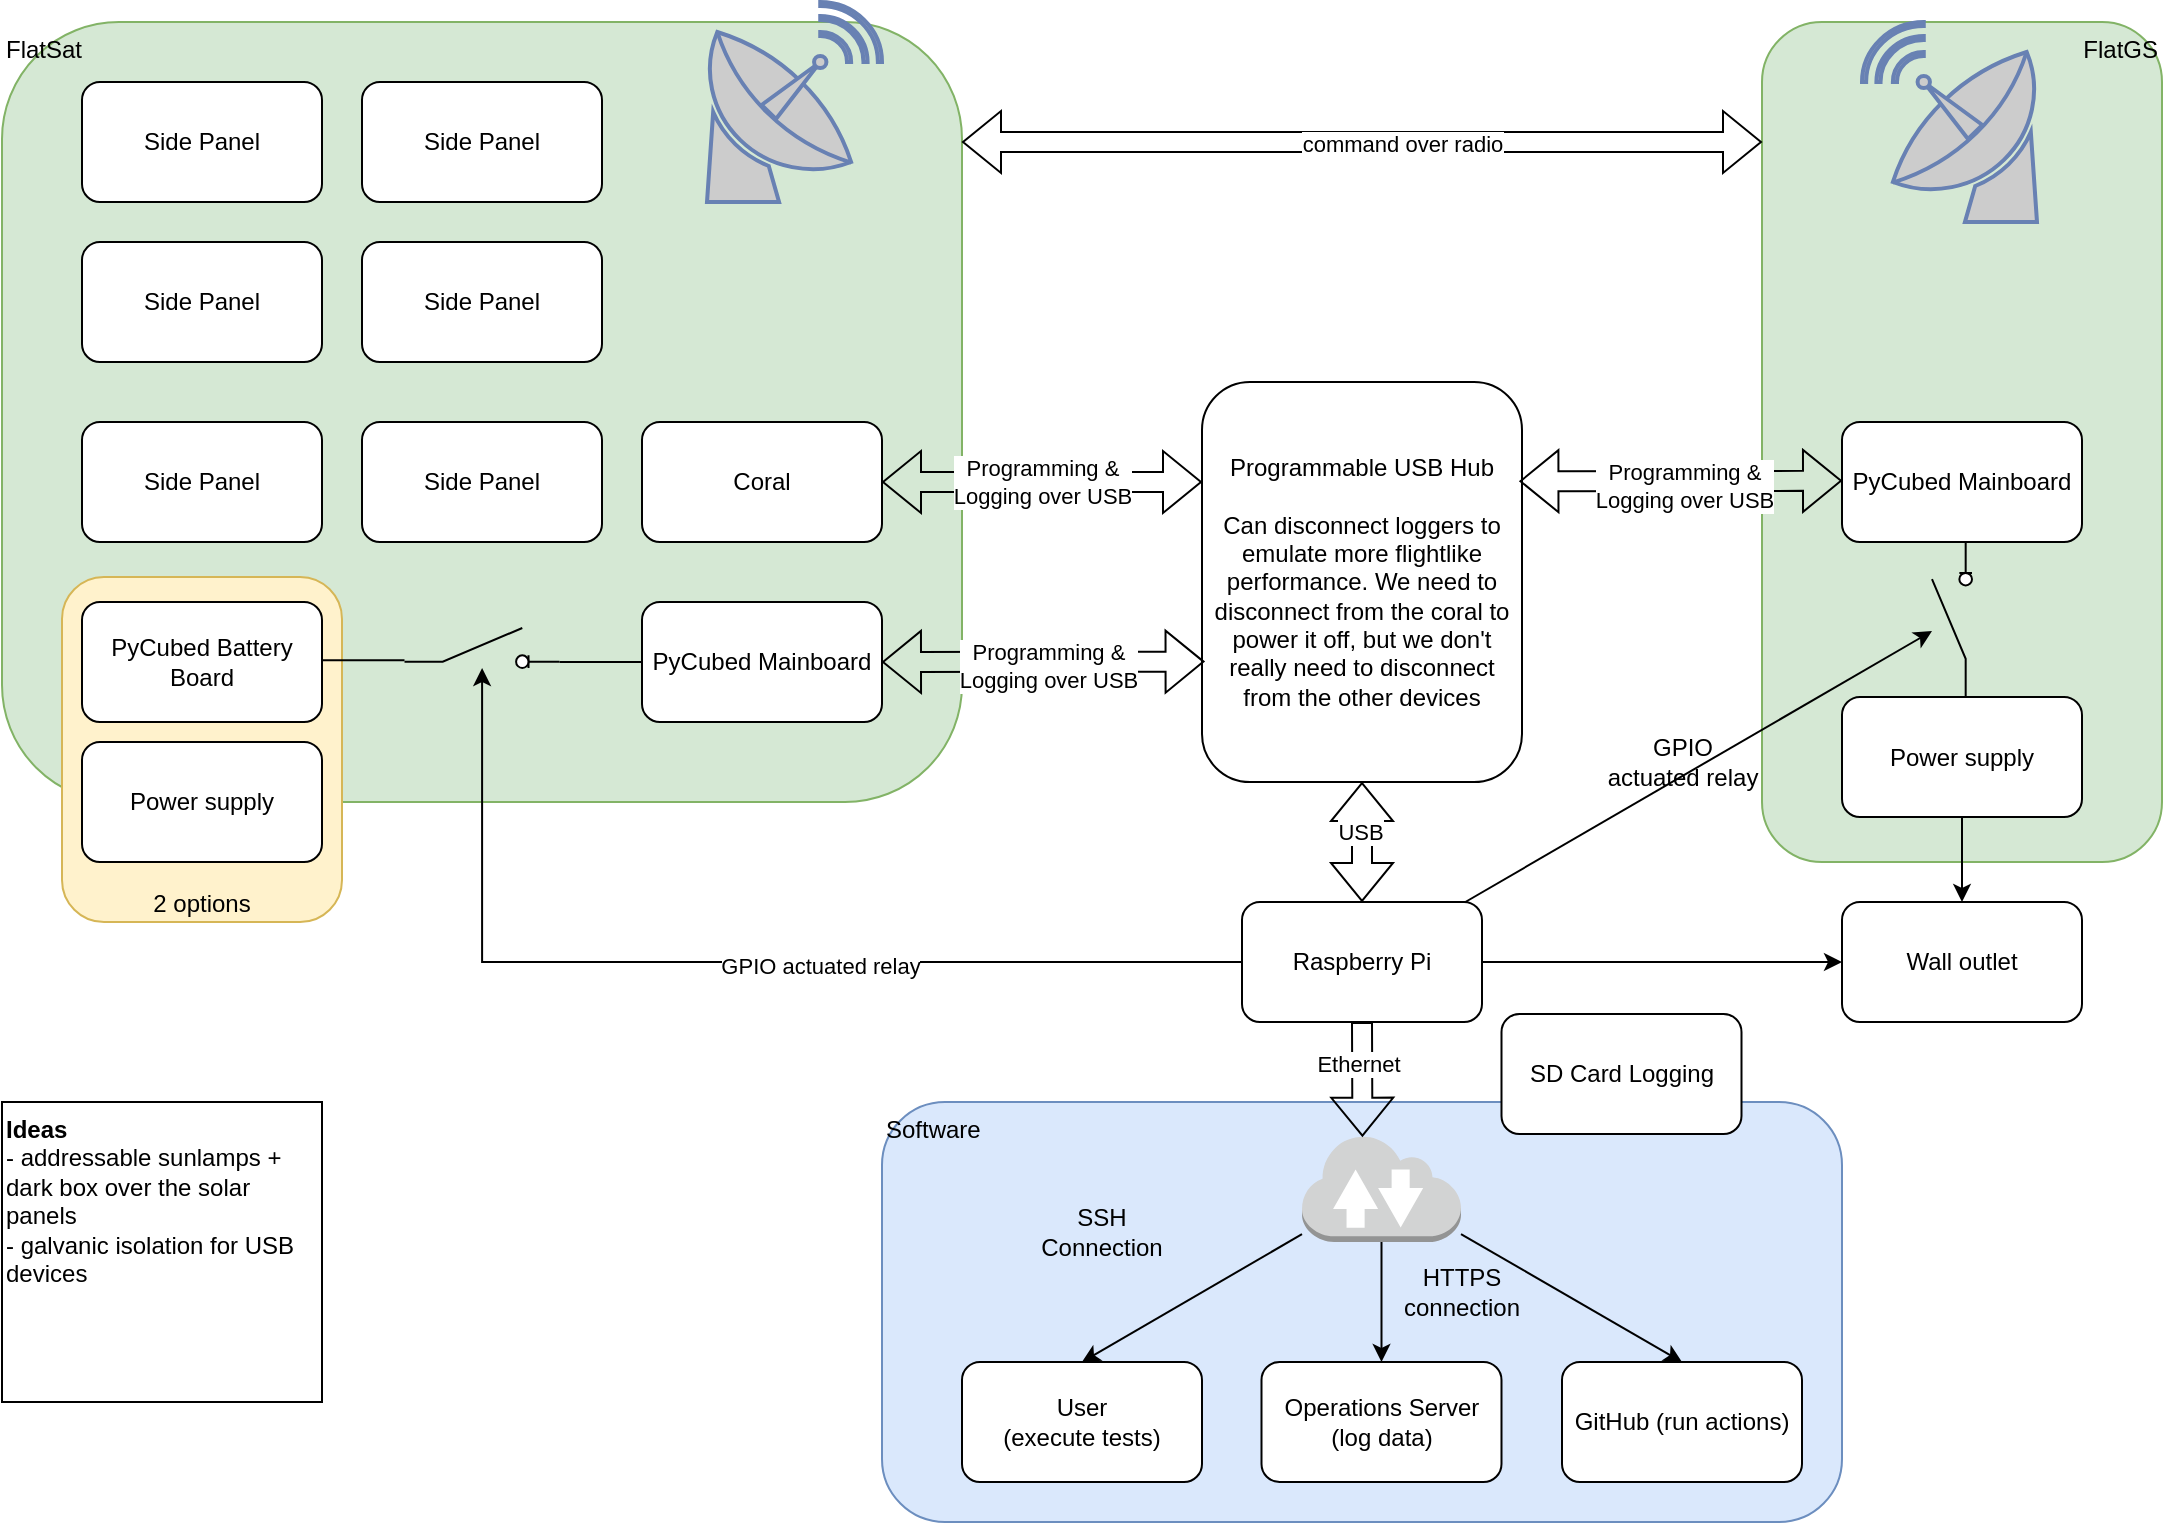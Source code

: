 <mxfile version="15.8.7" type="device"><diagram id="3gXv_E0U2F9J3nBNxkMn" name="Page-1"><mxGraphModel dx="1226" dy="848" grid="1" gridSize="10" guides="1" tooltips="1" connect="1" arrows="1" fold="1" page="1" pageScale="1" pageWidth="1100" pageHeight="850" math="0" shadow="0"><root><mxCell id="0"/><mxCell id="1" parent="0"/><mxCell id="HJOKobp3JAiFiKTwZkJy-67" value="Software" style="rounded=1;whiteSpace=wrap;html=1;fillColor=#dae8fc;strokeColor=#6c8ebf;align=left;verticalAlign=top;" parent="1" vertex="1"><mxGeometry x="480" y="560" width="480" height="210" as="geometry"/></mxCell><mxCell id="HJOKobp3JAiFiKTwZkJy-1" value="FlatSat" style="rounded=1;whiteSpace=wrap;html=1;align=left;verticalAlign=top;fillColor=#d5e8d4;strokeColor=#82b366;" parent="1" vertex="1"><mxGeometry x="40" y="20" width="480" height="390" as="geometry"/></mxCell><mxCell id="HJOKobp3JAiFiKTwZkJy-64" value="2 options" style="rounded=1;whiteSpace=wrap;html=1;fillColor=#fff2cc;strokeColor=#d6b656;verticalAlign=bottom;" parent="1" vertex="1"><mxGeometry x="70" y="297.5" width="140" height="172.5" as="geometry"/></mxCell><mxCell id="HJOKobp3JAiFiKTwZkJy-2" value="FlatGS" style="rounded=1;whiteSpace=wrap;html=1;verticalAlign=top;align=right;fillColor=#d5e8d4;strokeColor=#82b366;" parent="1" vertex="1"><mxGeometry x="920" y="20" width="200" height="420" as="geometry"/></mxCell><mxCell id="HJOKobp3JAiFiKTwZkJy-22" style="edgeStyle=orthogonalEdgeStyle;rounded=0;orthogonalLoop=1;jettySize=auto;html=1;" parent="1" source="HJOKobp3JAiFiKTwZkJy-3" target="HJOKobp3JAiFiKTwZkJy-19" edge="1"><mxGeometry relative="1" as="geometry"/></mxCell><mxCell id="HJOKobp3JAiFiKTwZkJy-23" value="GPIO actuated relay" style="edgeLabel;html=1;align=center;verticalAlign=middle;resizable=0;points=[];" parent="HJOKobp3JAiFiKTwZkJy-22" vertex="1" connectable="0"><mxGeometry x="-0.199" y="2" relative="1" as="geometry"><mxPoint as="offset"/></mxGeometry></mxCell><mxCell id="HJOKobp3JAiFiKTwZkJy-55" style="edgeStyle=none;rounded=0;orthogonalLoop=1;jettySize=auto;html=1;" parent="1" source="HJOKobp3JAiFiKTwZkJy-3" target="HJOKobp3JAiFiKTwZkJy-53" edge="1"><mxGeometry relative="1" as="geometry"/></mxCell><mxCell id="HJOKobp3JAiFiKTwZkJy-59" style="edgeStyle=none;rounded=0;orthogonalLoop=1;jettySize=auto;html=1;entryX=0;entryY=0.5;entryDx=0;entryDy=0;" parent="1" source="HJOKobp3JAiFiKTwZkJy-3" target="HJOKobp3JAiFiKTwZkJy-58" edge="1"><mxGeometry relative="1" as="geometry"/></mxCell><mxCell id="HJOKobp3JAiFiKTwZkJy-3" value="Raspberry Pi" style="rounded=1;whiteSpace=wrap;html=1;" parent="1" vertex="1"><mxGeometry x="660" y="460" width="120" height="60" as="geometry"/></mxCell><mxCell id="HJOKobp3JAiFiKTwZkJy-4" value="Programmable USB Hub&lt;br&gt;&lt;br&gt;Can disconnect loggers to emulate more flightlike performance. We need to disconnect from the coral to power it off, but we don't really need to disconnect from the other devices" style="rounded=1;whiteSpace=wrap;html=1;" parent="1" vertex="1"><mxGeometry x="640" y="200" width="160" height="200" as="geometry"/></mxCell><mxCell id="HJOKobp3JAiFiKTwZkJy-5" value="" style="shape=flexArrow;endArrow=classic;startArrow=classic;html=1;rounded=0;exitX=0.5;exitY=0;exitDx=0;exitDy=0;" parent="1" source="HJOKobp3JAiFiKTwZkJy-3" target="HJOKobp3JAiFiKTwZkJy-4" edge="1"><mxGeometry width="100" height="100" relative="1" as="geometry"><mxPoint x="650" y="440" as="sourcePoint"/><mxPoint x="750" y="340" as="targetPoint"/></mxGeometry></mxCell><mxCell id="HJOKobp3JAiFiKTwZkJy-60" value="USB" style="edgeLabel;html=1;align=center;verticalAlign=middle;resizable=0;points=[];" parent="HJOKobp3JAiFiKTwZkJy-5" vertex="1" connectable="0"><mxGeometry x="0.169" y="1" relative="1" as="geometry"><mxPoint as="offset"/></mxGeometry></mxCell><mxCell id="HJOKobp3JAiFiKTwZkJy-6" value="PyCubed Mainboard" style="rounded=1;whiteSpace=wrap;html=1;" parent="1" vertex="1"><mxGeometry x="360" y="310" width="120" height="60" as="geometry"/></mxCell><mxCell id="HJOKobp3JAiFiKTwZkJy-7" value="Coral" style="rounded=1;whiteSpace=wrap;html=1;" parent="1" vertex="1"><mxGeometry x="360" y="220" width="120" height="60" as="geometry"/></mxCell><mxCell id="HJOKobp3JAiFiKTwZkJy-9" value="PyCubed Battery Board" style="rounded=1;whiteSpace=wrap;html=1;" parent="1" vertex="1"><mxGeometry x="80" y="310" width="120" height="60" as="geometry"/></mxCell><mxCell id="HJOKobp3JAiFiKTwZkJy-11" value="Side Panel" style="rounded=1;whiteSpace=wrap;html=1;" parent="1" vertex="1"><mxGeometry x="80" y="220" width="120" height="60" as="geometry"/></mxCell><mxCell id="HJOKobp3JAiFiKTwZkJy-12" value="Side Panel" style="rounded=1;whiteSpace=wrap;html=1;" parent="1" vertex="1"><mxGeometry x="80" y="130" width="120" height="60" as="geometry"/></mxCell><mxCell id="HJOKobp3JAiFiKTwZkJy-13" value="Side Panel" style="rounded=1;whiteSpace=wrap;html=1;" parent="1" vertex="1"><mxGeometry x="80" y="50" width="120" height="60" as="geometry"/></mxCell><mxCell id="HJOKobp3JAiFiKTwZkJy-14" value="Side Panel" style="rounded=1;whiteSpace=wrap;html=1;" parent="1" vertex="1"><mxGeometry x="220" y="50" width="120" height="60" as="geometry"/></mxCell><mxCell id="HJOKobp3JAiFiKTwZkJy-15" value="Side Panel" style="rounded=1;whiteSpace=wrap;html=1;" parent="1" vertex="1"><mxGeometry x="220" y="130" width="120" height="60" as="geometry"/></mxCell><mxCell id="HJOKobp3JAiFiKTwZkJy-16" value="Side Panel" style="rounded=1;whiteSpace=wrap;html=1;" parent="1" vertex="1"><mxGeometry x="220" y="220" width="120" height="60" as="geometry"/></mxCell><mxCell id="HJOKobp3JAiFiKTwZkJy-18" value="PyCubed Mainboard" style="rounded=1;whiteSpace=wrap;html=1;" parent="1" vertex="1"><mxGeometry x="960" y="220" width="120" height="60" as="geometry"/></mxCell><mxCell id="HJOKobp3JAiFiKTwZkJy-19" value="" style="pointerEvents=1;verticalLabelPosition=bottom;shadow=0;dashed=0;align=center;html=1;verticalAlign=top;shape=mxgraph.electrical.electro-mechanical.switch_disconnector;" parent="1" vertex="1"><mxGeometry x="241.25" y="323" width="77.5" height="20" as="geometry"/></mxCell><mxCell id="HJOKobp3JAiFiKTwZkJy-20" value="" style="endArrow=none;html=1;rounded=0;entryX=0;entryY=0.5;entryDx=0;entryDy=0;" parent="1" target="HJOKobp3JAiFiKTwZkJy-6" edge="1"><mxGeometry width="50" height="50" relative="1" as="geometry"><mxPoint x="318.75" y="340" as="sourcePoint"/><mxPoint x="368.75" y="290" as="targetPoint"/></mxGeometry></mxCell><mxCell id="HJOKobp3JAiFiKTwZkJy-21" value="" style="endArrow=none;html=1;rounded=0;entryX=0;entryY=0.5;entryDx=0;entryDy=0;" parent="1" edge="1"><mxGeometry width="50" height="50" relative="1" as="geometry"><mxPoint x="200" y="339.17" as="sourcePoint"/><mxPoint x="241.25" y="339.17" as="targetPoint"/></mxGeometry></mxCell><mxCell id="HJOKobp3JAiFiKTwZkJy-24" value="" style="shape=flexArrow;endArrow=classic;startArrow=classic;html=1;rounded=0;exitX=1;exitY=0.5;exitDx=0;exitDy=0;entryX=0.008;entryY=0.699;entryDx=0;entryDy=0;entryPerimeter=0;" parent="1" source="HJOKobp3JAiFiKTwZkJy-6" target="HJOKobp3JAiFiKTwZkJy-4" edge="1"><mxGeometry width="100" height="100" relative="1" as="geometry"><mxPoint x="480" y="343" as="sourcePoint"/><mxPoint x="480" y="263" as="targetPoint"/></mxGeometry></mxCell><mxCell id="HJOKobp3JAiFiKTwZkJy-26" value="Programming &amp;amp;&lt;br&gt;Logging over USB" style="edgeLabel;html=1;align=center;verticalAlign=middle;resizable=0;points=[];" parent="HJOKobp3JAiFiKTwZkJy-24" vertex="1" connectable="0"><mxGeometry x="0.024" y="-2" relative="1" as="geometry"><mxPoint as="offset"/></mxGeometry></mxCell><mxCell id="HJOKobp3JAiFiKTwZkJy-25" value="Programming &amp;amp; &lt;br&gt;Logging over USB" style="shape=flexArrow;endArrow=classic;startArrow=classic;html=1;rounded=0;exitX=1;exitY=0.5;exitDx=0;exitDy=0;entryX=0;entryY=0.25;entryDx=0;entryDy=0;" parent="1" source="HJOKobp3JAiFiKTwZkJy-7" target="HJOKobp3JAiFiKTwZkJy-4" edge="1"><mxGeometry width="100" height="100" relative="1" as="geometry"><mxPoint x="480" y="247.67" as="sourcePoint"/><mxPoint x="600" y="252.337" as="targetPoint"/></mxGeometry></mxCell><mxCell id="HJOKobp3JAiFiKTwZkJy-35" style="rounded=0;orthogonalLoop=1;jettySize=auto;html=1;entryX=0.5;entryY=0;entryDx=0;entryDy=0;" parent="1" source="HJOKobp3JAiFiKTwZkJy-27" target="HJOKobp3JAiFiKTwZkJy-31" edge="1"><mxGeometry relative="1" as="geometry"/></mxCell><mxCell id="HJOKobp3JAiFiKTwZkJy-36" style="rounded=0;orthogonalLoop=1;jettySize=auto;html=1;entryX=0.5;entryY=0;entryDx=0;entryDy=0;" parent="1" source="HJOKobp3JAiFiKTwZkJy-27" target="HJOKobp3JAiFiKTwZkJy-30" edge="1"><mxGeometry relative="1" as="geometry"/></mxCell><mxCell id="HJOKobp3JAiFiKTwZkJy-38" style="edgeStyle=none;rounded=0;orthogonalLoop=1;jettySize=auto;html=1;entryX=0.5;entryY=0;entryDx=0;entryDy=0;" parent="1" source="HJOKobp3JAiFiKTwZkJy-27" target="HJOKobp3JAiFiKTwZkJy-37" edge="1"><mxGeometry relative="1" as="geometry"/></mxCell><mxCell id="HJOKobp3JAiFiKTwZkJy-27" value="" style="outlineConnect=0;dashed=0;verticalLabelPosition=bottom;verticalAlign=top;align=center;html=1;shape=mxgraph.aws3.internet_2;fillColor=#D2D3D3;gradientColor=none;" parent="1" vertex="1"><mxGeometry x="690" y="576" width="79.5" height="54" as="geometry"/></mxCell><mxCell id="HJOKobp3JAiFiKTwZkJy-28" value="SSH Connection" style="text;html=1;strokeColor=none;fillColor=none;align=center;verticalAlign=middle;whiteSpace=wrap;rounded=0;" parent="1" vertex="1"><mxGeometry x="560" y="610" width="60" height="30" as="geometry"/></mxCell><mxCell id="HJOKobp3JAiFiKTwZkJy-29" value="HTTPS connection" style="text;html=1;strokeColor=none;fillColor=none;align=center;verticalAlign=middle;whiteSpace=wrap;rounded=0;" parent="1" vertex="1"><mxGeometry x="740" y="640" width="60" height="30" as="geometry"/></mxCell><mxCell id="HJOKobp3JAiFiKTwZkJy-30" value="Operations Server (log data)" style="rounded=1;whiteSpace=wrap;html=1;" parent="1" vertex="1"><mxGeometry x="669.75" y="690" width="120" height="60" as="geometry"/></mxCell><mxCell id="HJOKobp3JAiFiKTwZkJy-31" value="User&lt;br&gt;(execute tests)" style="rounded=1;whiteSpace=wrap;html=1;" parent="1" vertex="1"><mxGeometry x="520" y="690" width="120" height="60" as="geometry"/></mxCell><mxCell id="HJOKobp3JAiFiKTwZkJy-32" value="" style="shape=flexArrow;endArrow=classic;html=1;rounded=0;exitX=0.5;exitY=1;exitDx=0;exitDy=0;entryX=0.38;entryY=0.025;entryDx=0;entryDy=0;entryPerimeter=0;" parent="1" source="HJOKobp3JAiFiKTwZkJy-3" target="HJOKobp3JAiFiKTwZkJy-27" edge="1"><mxGeometry width="50" height="50" relative="1" as="geometry"><mxPoint x="770" y="710" as="sourcePoint"/><mxPoint x="820" y="660" as="targetPoint"/></mxGeometry></mxCell><mxCell id="HJOKobp3JAiFiKTwZkJy-34" value="Ethernet" style="edgeLabel;html=1;align=center;verticalAlign=middle;resizable=0;points=[];" parent="HJOKobp3JAiFiKTwZkJy-32" vertex="1" connectable="0"><mxGeometry x="-0.283" y="-2" relative="1" as="geometry"><mxPoint as="offset"/></mxGeometry></mxCell><mxCell id="HJOKobp3JAiFiKTwZkJy-37" value="GitHub (run actions)" style="rounded=1;whiteSpace=wrap;html=1;" parent="1" vertex="1"><mxGeometry x="820" y="690" width="120" height="60" as="geometry"/></mxCell><mxCell id="HJOKobp3JAiFiKTwZkJy-44" value="" style="shape=flexArrow;endArrow=classic;startArrow=classic;html=1;rounded=0;exitX=1;exitY=0.5;exitDx=0;exitDy=0;entryX=0.008;entryY=0.699;entryDx=0;entryDy=0;entryPerimeter=0;" parent="1" edge="1"><mxGeometry width="100" height="100" relative="1" as="geometry"><mxPoint x="798.72" y="249.61" as="sourcePoint"/><mxPoint x="960" y="249.41" as="targetPoint"/></mxGeometry></mxCell><mxCell id="HJOKobp3JAiFiKTwZkJy-45" value="Programming &amp;amp;&lt;br&gt;Logging over USB" style="edgeLabel;html=1;align=center;verticalAlign=middle;resizable=0;points=[];" parent="HJOKobp3JAiFiKTwZkJy-44" vertex="1" connectable="0"><mxGeometry x="0.024" y="-2" relative="1" as="geometry"><mxPoint as="offset"/></mxGeometry></mxCell><mxCell id="HJOKobp3JAiFiKTwZkJy-46" value="" style="fontColor=#0066CC;verticalAlign=top;verticalLabelPosition=bottom;labelPosition=center;align=center;html=1;outlineConnect=0;fillColor=#CCCCCC;strokeColor=#6881B3;gradientColor=none;gradientDirection=north;strokeWidth=2;shape=mxgraph.networks.satellite_dish;" parent="1" vertex="1"><mxGeometry x="390" y="10" width="90" height="100" as="geometry"/></mxCell><mxCell id="HJOKobp3JAiFiKTwZkJy-49" value="" style="fontColor=#0066CC;verticalAlign=top;verticalLabelPosition=bottom;labelPosition=center;align=center;html=1;outlineConnect=0;fillColor=#CCCCCC;strokeColor=#6881B3;gradientColor=none;gradientDirection=north;strokeWidth=2;shape=mxgraph.networks.satellite_dish;flipV=0;flipH=1;" parent="1" vertex="1"><mxGeometry x="970" y="20" width="90" height="100" as="geometry"/></mxCell><mxCell id="HJOKobp3JAiFiKTwZkJy-50" value="" style="shape=flexArrow;endArrow=classic;startArrow=classic;html=1;rounded=0;" parent="1" edge="1"><mxGeometry width="100" height="100" relative="1" as="geometry"><mxPoint x="520" y="80" as="sourcePoint"/><mxPoint x="920" y="80" as="targetPoint"/></mxGeometry></mxCell><mxCell id="HJOKobp3JAiFiKTwZkJy-51" value="command over radio" style="edgeLabel;html=1;align=center;verticalAlign=middle;resizable=0;points=[];" parent="HJOKobp3JAiFiKTwZkJy-50" vertex="1" connectable="0"><mxGeometry x="0.097" y="-1" relative="1" as="geometry"><mxPoint as="offset"/></mxGeometry></mxCell><mxCell id="HJOKobp3JAiFiKTwZkJy-57" style="edgeStyle=none;rounded=0;orthogonalLoop=1;jettySize=auto;html=1;" parent="1" source="HJOKobp3JAiFiKTwZkJy-52" target="HJOKobp3JAiFiKTwZkJy-58" edge="1"><mxGeometry relative="1" as="geometry"><mxPoint x="1020" y="480" as="targetPoint"/></mxGeometry></mxCell><mxCell id="HJOKobp3JAiFiKTwZkJy-52" value="Power supply" style="rounded=1;whiteSpace=wrap;html=1;" parent="1" vertex="1"><mxGeometry x="960" y="357.5" width="120" height="60" as="geometry"/></mxCell><mxCell id="HJOKobp3JAiFiKTwZkJy-54" value="" style="edgeStyle=none;rounded=0;orthogonalLoop=1;jettySize=auto;html=1;" parent="1" source="HJOKobp3JAiFiKTwZkJy-53" target="HJOKobp3JAiFiKTwZkJy-52" edge="1"><mxGeometry relative="1" as="geometry"/></mxCell><mxCell id="HJOKobp3JAiFiKTwZkJy-53" value="" style="pointerEvents=1;verticalLabelPosition=bottom;shadow=0;dashed=0;align=center;html=1;verticalAlign=top;shape=mxgraph.electrical.electro-mechanical.switch_disconnector;direction=north;" parent="1" vertex="1"><mxGeometry x="1005" y="280" width="20" height="77.5" as="geometry"/></mxCell><mxCell id="HJOKobp3JAiFiKTwZkJy-56" value="GPIO &lt;br&gt;actuated relay" style="text;html=1;align=center;verticalAlign=middle;resizable=0;points=[];autosize=1;strokeColor=none;fillColor=none;" parent="1" vertex="1"><mxGeometry x="835" y="375" width="90" height="30" as="geometry"/></mxCell><mxCell id="HJOKobp3JAiFiKTwZkJy-58" value="Wall outlet" style="rounded=1;whiteSpace=wrap;html=1;" parent="1" vertex="1"><mxGeometry x="960" y="460" width="120" height="60" as="geometry"/></mxCell><mxCell id="HJOKobp3JAiFiKTwZkJy-63" value="Power supply" style="rounded=1;whiteSpace=wrap;html=1;" parent="1" vertex="1"><mxGeometry x="80" y="380" width="120" height="60" as="geometry"/></mxCell><mxCell id="HJOKobp3JAiFiKTwZkJy-68" value="&lt;b&gt;Ideas&lt;/b&gt;&lt;br&gt;- addressable sunlamps + dark box over the solar panels&lt;br&gt;- galvanic isolation for USB devices" style="rounded=0;whiteSpace=wrap;html=1;align=left;verticalAlign=top;" parent="1" vertex="1"><mxGeometry x="40" y="560" width="160" height="150" as="geometry"/></mxCell><mxCell id="lP--4d_WbQ4LCyh8awdf-1" value="SD Card Logging" style="rounded=1;whiteSpace=wrap;html=1;" vertex="1" parent="1"><mxGeometry x="789.75" y="516" width="120" height="60" as="geometry"/></mxCell></root></mxGraphModel></diagram></mxfile>